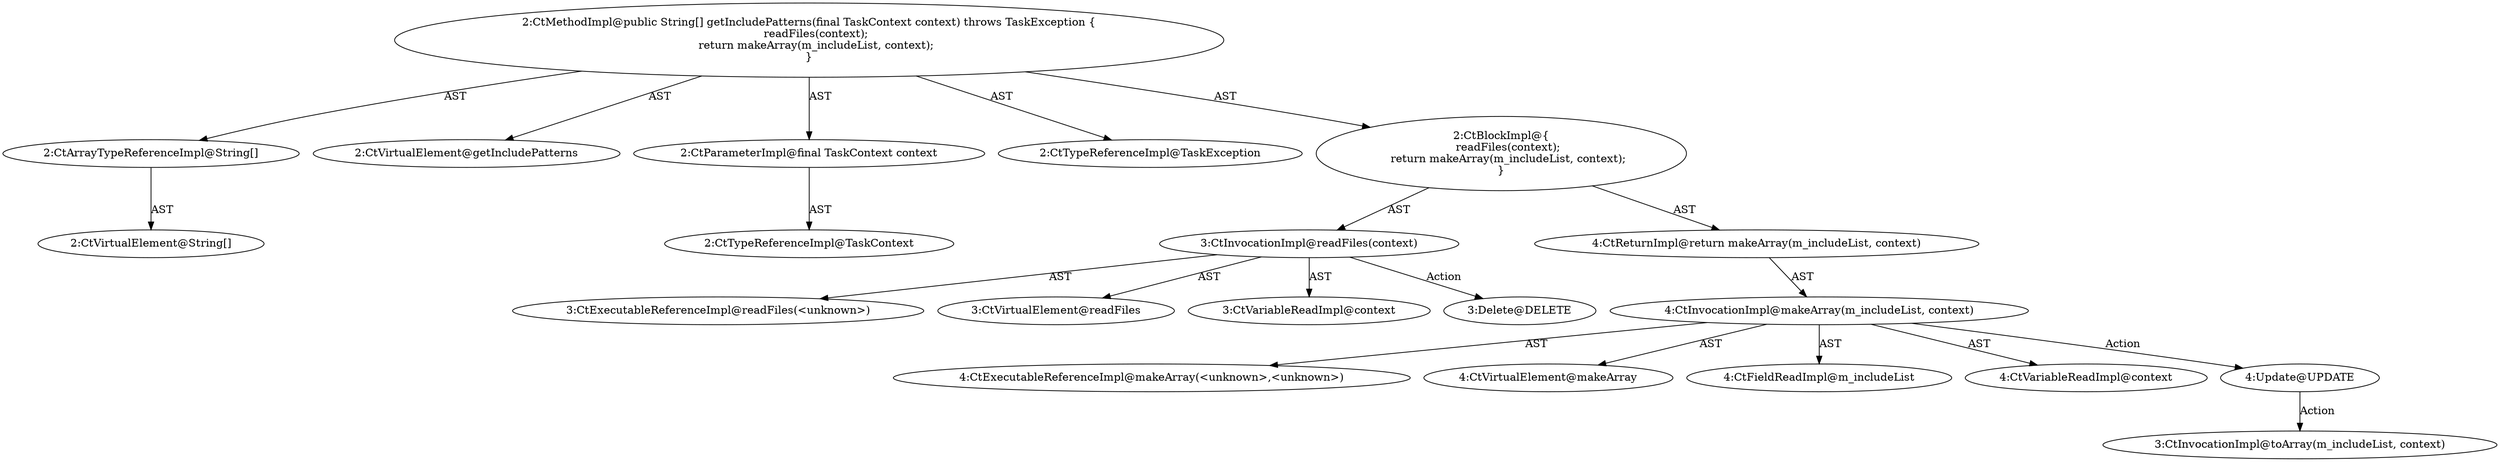 digraph "getIncludePatterns#?,TaskContext" {
0 [label="2:CtVirtualElement@String[]" shape=ellipse]
1 [label="2:CtArrayTypeReferenceImpl@String[]" shape=ellipse]
2 [label="2:CtVirtualElement@getIncludePatterns" shape=ellipse]
3 [label="2:CtParameterImpl@final TaskContext context" shape=ellipse]
4 [label="2:CtTypeReferenceImpl@TaskContext" shape=ellipse]
5 [label="2:CtTypeReferenceImpl@TaskException" shape=ellipse]
6 [label="3:CtExecutableReferenceImpl@readFiles(<unknown>)" shape=ellipse]
7 [label="3:CtVirtualElement@readFiles" shape=ellipse]
8 [label="3:CtVariableReadImpl@context" shape=ellipse]
9 [label="3:CtInvocationImpl@readFiles(context)" shape=ellipse]
10 [label="4:CtExecutableReferenceImpl@makeArray(<unknown>,<unknown>)" shape=ellipse]
11 [label="4:CtVirtualElement@makeArray" shape=ellipse]
12 [label="4:CtFieldReadImpl@m_includeList" shape=ellipse]
13 [label="4:CtVariableReadImpl@context" shape=ellipse]
14 [label="4:CtInvocationImpl@makeArray(m_includeList, context)" shape=ellipse]
15 [label="4:CtReturnImpl@return makeArray(m_includeList, context)" shape=ellipse]
16 [label="2:CtBlockImpl@\{
    readFiles(context);
    return makeArray(m_includeList, context);
\}" shape=ellipse]
17 [label="2:CtMethodImpl@public String[] getIncludePatterns(final TaskContext context) throws TaskException \{
    readFiles(context);
    return makeArray(m_includeList, context);
\}" shape=ellipse]
18 [label="4:Update@UPDATE" shape=ellipse]
19 [label="3:CtInvocationImpl@toArray(m_includeList, context)" shape=ellipse]
20 [label="3:Delete@DELETE" shape=ellipse]
1 -> 0 [label="AST"];
3 -> 4 [label="AST"];
9 -> 7 [label="AST"];
9 -> 6 [label="AST"];
9 -> 8 [label="AST"];
9 -> 20 [label="Action"];
14 -> 11 [label="AST"];
14 -> 10 [label="AST"];
14 -> 12 [label="AST"];
14 -> 13 [label="AST"];
14 -> 18 [label="Action"];
15 -> 14 [label="AST"];
16 -> 9 [label="AST"];
16 -> 15 [label="AST"];
17 -> 2 [label="AST"];
17 -> 1 [label="AST"];
17 -> 3 [label="AST"];
17 -> 5 [label="AST"];
17 -> 16 [label="AST"];
18 -> 19 [label="Action"];
}
